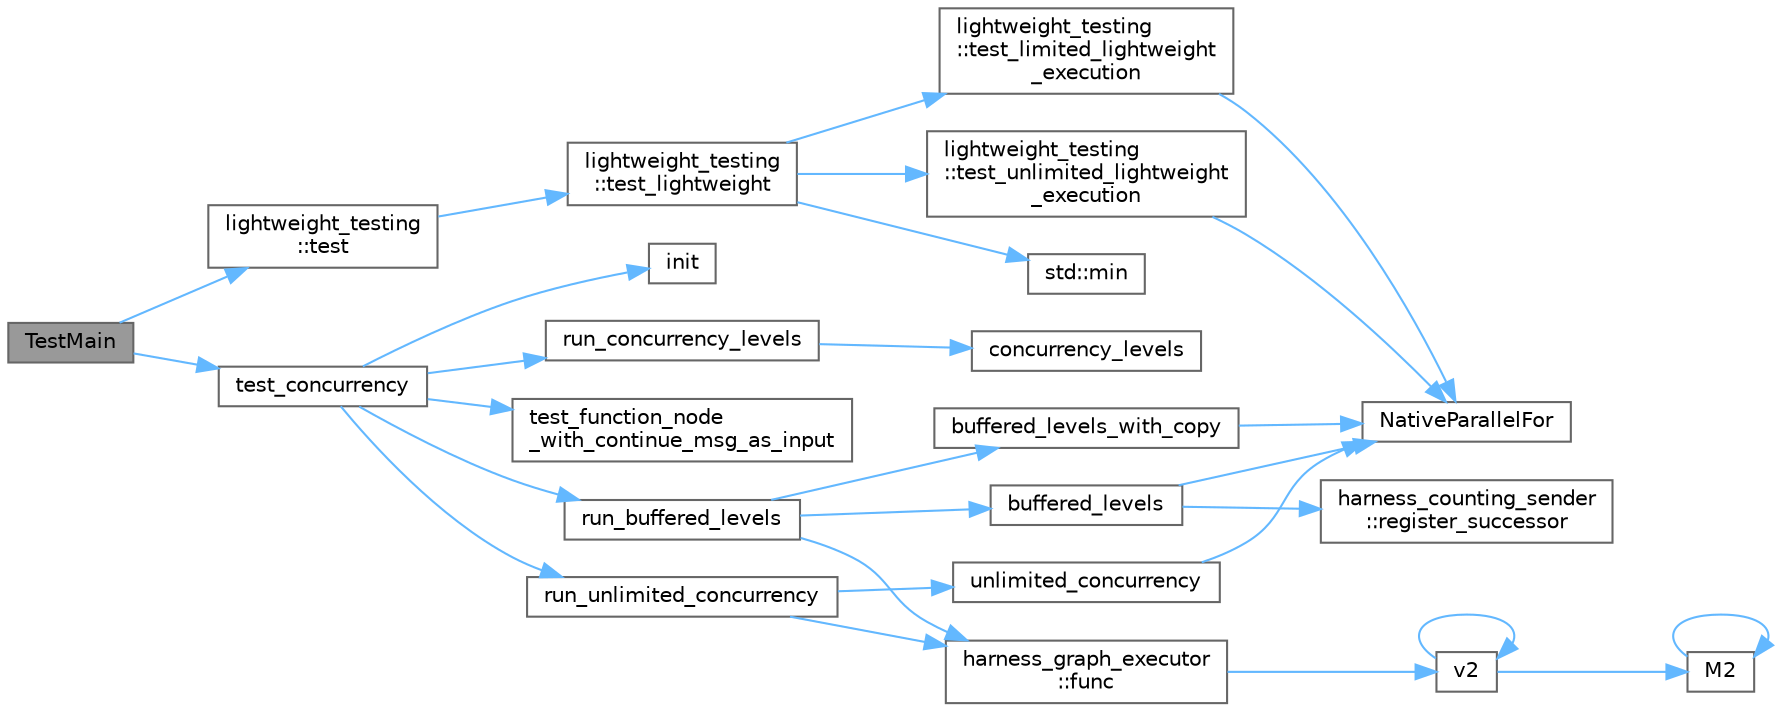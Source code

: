 digraph "TestMain"
{
 // LATEX_PDF_SIZE
  bgcolor="transparent";
  edge [fontname=Helvetica,fontsize=10,labelfontname=Helvetica,labelfontsize=10];
  node [fontname=Helvetica,fontsize=10,shape=box,height=0.2,width=0.4];
  rankdir="LR";
  Node1 [id="Node000001",label="TestMain",height=0.2,width=0.4,color="gray40", fillcolor="grey60", style="filled", fontcolor="black",tooltip="Entry point to a TBB unit test application"];
  Node1 -> Node2 [id="edge1_Node000001_Node000002",color="steelblue1",style="solid",tooltip=" "];
  Node2 [id="Node000002",label="lightweight_testing\l::test",height=0.2,width=0.4,color="grey40", fillcolor="white", style="filled",URL="$namespacelightweight__testing.html#a2d792d69247f519642a226cb93b1cbee",tooltip=" "];
  Node2 -> Node3 [id="edge2_Node000002_Node000003",color="steelblue1",style="solid",tooltip=" "];
  Node3 [id="Node000003",label="lightweight_testing\l::test_lightweight",height=0.2,width=0.4,color="grey40", fillcolor="white", style="filled",URL="$namespacelightweight__testing.html#a6cfe410b8c2f86064f29a76a119f3e62",tooltip=" "];
  Node3 -> Node4 [id="edge3_Node000003_Node000004",color="steelblue1",style="solid",tooltip=" "];
  Node4 [id="Node000004",label="std::min",height=0.2,width=0.4,color="grey40", fillcolor="white", style="filled",URL="$namespacestd.html#ac7b9885417769949d76890454b6d072e",tooltip=" "];
  Node3 -> Node5 [id="edge4_Node000003_Node000005",color="steelblue1",style="solid",tooltip=" "];
  Node5 [id="Node000005",label="lightweight_testing\l::test_limited_lightweight\l_execution",height=0.2,width=0.4,color="grey40", fillcolor="white", style="filled",URL="$namespacelightweight__testing.html#a35228d449083329293176db6ca9e9883",tooltip=" "];
  Node5 -> Node6 [id="edge5_Node000005_Node000006",color="steelblue1",style="solid",tooltip=" "];
  Node6 [id="Node000006",label="NativeParallelFor",height=0.2,width=0.4,color="grey40", fillcolor="white", style="filled",URL="$harness_8h.html#ad5b2c9cf4e169014b7919debb3c91d45",tooltip="Execute body(i) in parallel for i in the interval [0,n)."];
  Node3 -> Node7 [id="edge6_Node000003_Node000007",color="steelblue1",style="solid",tooltip=" "];
  Node7 [id="Node000007",label="lightweight_testing\l::test_unlimited_lightweight\l_execution",height=0.2,width=0.4,color="grey40", fillcolor="white", style="filled",URL="$namespacelightweight__testing.html#abf351cbb068152ec580cd00812b96762",tooltip=" "];
  Node7 -> Node6 [id="edge7_Node000007_Node000006",color="steelblue1",style="solid",tooltip=" "];
  Node1 -> Node8 [id="edge8_Node000001_Node000008",color="steelblue1",style="solid",tooltip=" "];
  Node8 [id="Node000008",label="test_concurrency",height=0.2,width=0.4,color="grey40", fillcolor="white", style="filled",URL="$test__function__node_8cpp.html#a9f222e58df8a7565ff22f441ed62edfa",tooltip="Tests limited concurrency cases for nodes that accept data messages"];
  Node8 -> Node9 [id="edge9_Node000008_Node000009",color="steelblue1",style="solid",tooltip=" "];
  Node9 [id="Node000009",label="init",height=0.2,width=0.4,color="grey40", fillcolor="white", style="filled",URL="$boing_8c.html#a2858154e2009b0e6e616f313177762bc",tooltip=" "];
  Node8 -> Node10 [id="edge10_Node000008_Node000010",color="steelblue1",style="solid",tooltip=" "];
  Node10 [id="Node000010",label="run_buffered_levels",height=0.2,width=0.4,color="grey40", fillcolor="white", style="filled",URL="$test__function__node_8cpp.html#a09cf31f7903f4e8a50217fe3a8a6c6ee",tooltip=" "];
  Node10 -> Node11 [id="edge11_Node000010_Node000011",color="steelblue1",style="solid",tooltip=" "];
  Node11 [id="Node000011",label="buffered_levels",height=0.2,width=0.4,color="grey40", fillcolor="white", style="filled",URL="$test__function__node_8cpp.html#a42d8d35c709b8e82685be6ca32e3bc47",tooltip=" "];
  Node11 -> Node6 [id="edge12_Node000011_Node000006",color="steelblue1",style="solid",tooltip=" "];
  Node11 -> Node12 [id="edge13_Node000011_Node000012",color="steelblue1",style="solid",tooltip=" "];
  Node12 [id="Node000012",label="harness_counting_sender\l::register_successor",height=0.2,width=0.4,color="grey40", fillcolor="white", style="filled",URL="$structharness__counting__sender.html#adf6434216f47a674f0cd157baa221b38",tooltip=" "];
  Node10 -> Node13 [id="edge14_Node000010_Node000013",color="steelblue1",style="solid",tooltip=" "];
  Node13 [id="Node000013",label="buffered_levels_with_copy",height=0.2,width=0.4,color="grey40", fillcolor="white", style="filled",URL="$test__function__node_8cpp.html#a812e30c1ad47838707979e4252bbe26c",tooltip=" "];
  Node13 -> Node6 [id="edge15_Node000013_Node000006",color="steelblue1",style="solid",tooltip=" "];
  Node10 -> Node14 [id="edge16_Node000010_Node000014",color="steelblue1",style="solid",tooltip=" "];
  Node14 [id="Node000014",label="harness_graph_executor\l::func",height=0.2,width=0.4,color="grey40", fillcolor="white", style="filled",URL="$structharness__graph__executor.html#ac41a80aba49bfa67becad7f3af86922e",tooltip=" "];
  Node14 -> Node15 [id="edge17_Node000014_Node000015",color="steelblue1",style="solid",tooltip=" "];
  Node15 [id="Node000015",label="v2",height=0.2,width=0.4,color="grey40", fillcolor="white", style="filled",URL="$_tutorial___reshape_mat2_vec_8cpp.html#a3eb30a79de469336df46f4f5f0bfb84f",tooltip=" "];
  Node15 -> Node16 [id="edge18_Node000015_Node000016",color="steelblue1",style="solid",tooltip=" "];
  Node16 [id="Node000016",label="M2",height=0.2,width=0.4,color="grey40", fillcolor="white", style="filled",URL="$_tutorial___reshape_mat2_mat_8cpp.html#ae3dc3553f10a3c3e5d701dc35895d1e4",tooltip=" "];
  Node16 -> Node16 [id="edge19_Node000016_Node000016",color="steelblue1",style="solid",tooltip=" "];
  Node15 -> Node15 [id="edge20_Node000015_Node000015",color="steelblue1",style="solid",tooltip=" "];
  Node8 -> Node17 [id="edge21_Node000008_Node000017",color="steelblue1",style="solid",tooltip=" "];
  Node17 [id="Node000017",label="run_concurrency_levels",height=0.2,width=0.4,color="grey40", fillcolor="white", style="filled",URL="$test__function__node_8cpp.html#af09722724bf9615164950ef7bfb1f4e0",tooltip=" "];
  Node17 -> Node18 [id="edge22_Node000017_Node000018",color="steelblue1",style="solid",tooltip=" "];
  Node18 [id="Node000018",label="concurrency_levels",height=0.2,width=0.4,color="grey40", fillcolor="white", style="filled",URL="$test__function__node_8cpp.html#aad692e44018a3aa1b3806a1e07eda647",tooltip="Performs test on executable nodes with limited concurrency"];
  Node8 -> Node19 [id="edge23_Node000008_Node000019",color="steelblue1",style="solid",tooltip=" "];
  Node19 [id="Node000019",label="run_unlimited_concurrency",height=0.2,width=0.4,color="grey40", fillcolor="white", style="filled",URL="$test__function__node_8cpp.html#a58bfe17946d5a302dd019c57d4cdff8e",tooltip=" "];
  Node19 -> Node14 [id="edge24_Node000019_Node000014",color="steelblue1",style="solid",tooltip=" "];
  Node19 -> Node20 [id="edge25_Node000019_Node000020",color="steelblue1",style="solid",tooltip=" "];
  Node20 [id="Node000020",label="unlimited_concurrency",height=0.2,width=0.4,color="grey40", fillcolor="white", style="filled",URL="$test__function__node_8cpp.html#adbe8909780bc4f71aae4473c254dbda3",tooltip="Performs test on executable nodes with unlimited concurrency"];
  Node20 -> Node6 [id="edge26_Node000020_Node000006",color="steelblue1",style="solid",tooltip=" "];
  Node8 -> Node21 [id="edge27_Node000008_Node000021",color="steelblue1",style="solid",tooltip=" "];
  Node21 [id="Node000021",label="test_function_node\l_with_continue_msg_as_input",height=0.2,width=0.4,color="grey40", fillcolor="white", style="filled",URL="$test__function__node_8cpp.html#aa61ec020dc491286e7210f21198f04a8",tooltip=" "];
}
